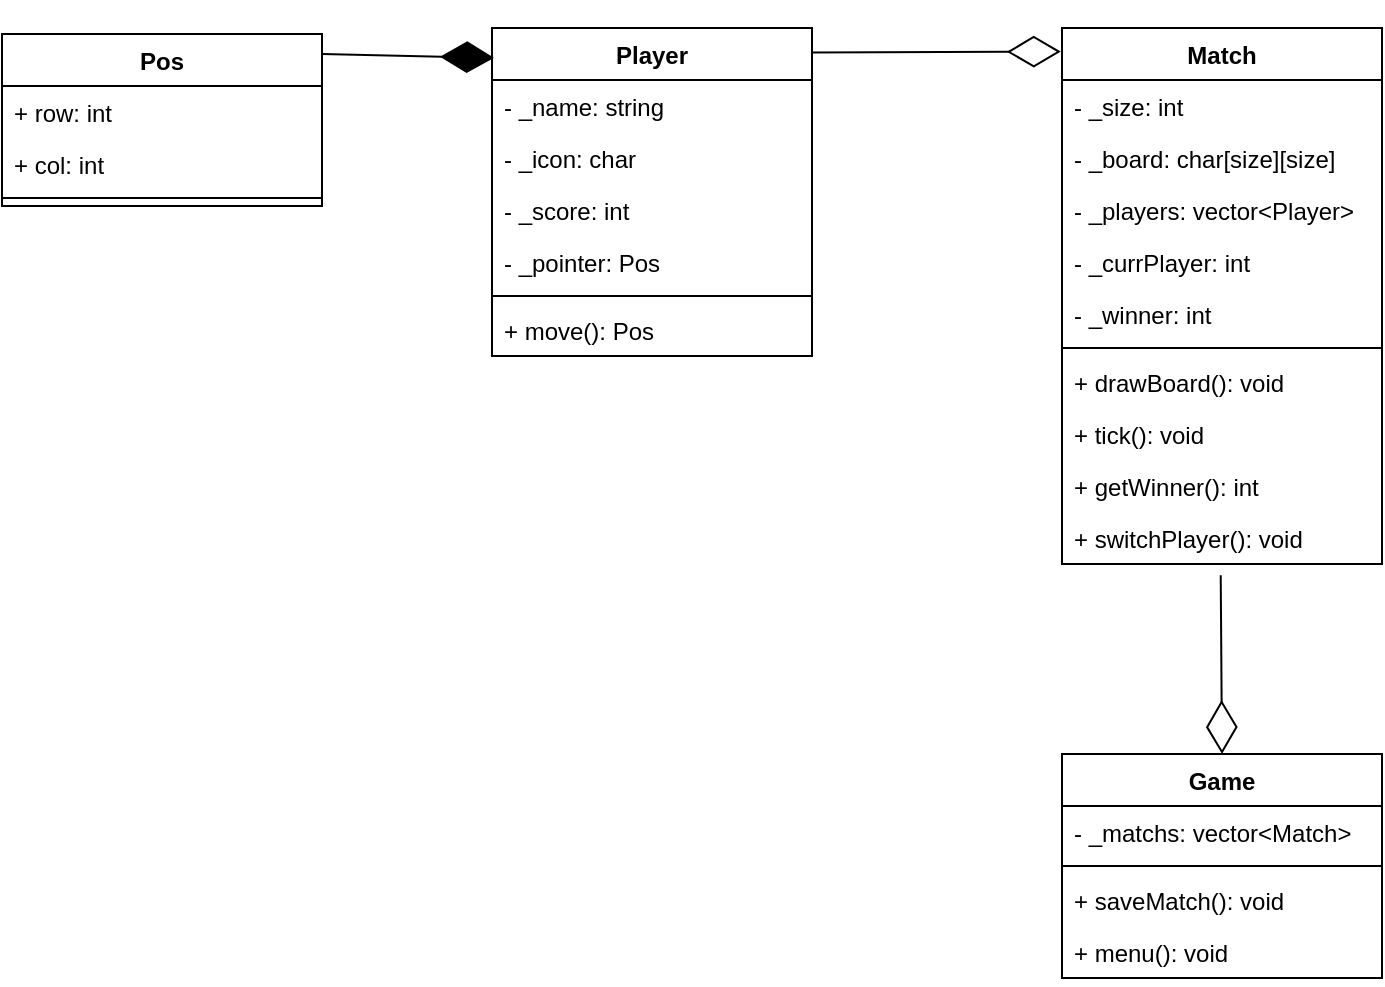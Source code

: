 <mxfile version="19.0.3" type="device"><diagram id="ZLR6UsyVgh4RHWCighXn" name="Page-1"><mxGraphModel dx="1006" dy="505" grid="1" gridSize="10" guides="1" tooltips="1" connect="1" arrows="1" fold="1" page="1" pageScale="1" pageWidth="850" pageHeight="1100" math="0" shadow="0"><root><mxCell id="0"/><mxCell id="1" parent="0"/><mxCell id="-b4qHlTg7izF_Viah-MZ-1" value="Match" style="swimlane;fontStyle=1;align=center;verticalAlign=top;childLayout=stackLayout;horizontal=1;startSize=26;horizontalStack=0;resizeParent=1;resizeParentMax=0;resizeLast=0;collapsible=1;marginBottom=0;" vertex="1" parent="1"><mxGeometry x="550" y="17" width="160" height="268" as="geometry"><mxRectangle x="550" y="17" width="70" height="26" as="alternateBounds"/></mxGeometry></mxCell><mxCell id="-b4qHlTg7izF_Viah-MZ-24" value="- _size: int" style="text;strokeColor=none;fillColor=none;align=left;verticalAlign=top;spacingLeft=4;spacingRight=4;overflow=hidden;rotatable=0;points=[[0,0.5],[1,0.5]];portConstraint=eastwest;" vertex="1" parent="-b4qHlTg7izF_Viah-MZ-1"><mxGeometry y="26" width="160" height="26" as="geometry"/></mxCell><mxCell id="-b4qHlTg7izF_Viah-MZ-5" value="- _board: char[size][size]" style="text;strokeColor=none;fillColor=none;align=left;verticalAlign=top;spacingLeft=4;spacingRight=4;overflow=hidden;rotatable=0;points=[[0,0.5],[1,0.5]];portConstraint=eastwest;" vertex="1" parent="-b4qHlTg7izF_Viah-MZ-1"><mxGeometry y="52" width="160" height="26" as="geometry"/></mxCell><mxCell id="-b4qHlTg7izF_Viah-MZ-7" value="- _players: vector&lt;Player&gt;" style="text;strokeColor=none;fillColor=none;align=left;verticalAlign=top;spacingLeft=4;spacingRight=4;overflow=hidden;rotatable=0;points=[[0,0.5],[1,0.5]];portConstraint=eastwest;" vertex="1" parent="-b4qHlTg7izF_Viah-MZ-1"><mxGeometry y="78" width="160" height="26" as="geometry"/></mxCell><mxCell id="-b4qHlTg7izF_Viah-MZ-6" value="- _currPlayer: int&#10;" style="text;strokeColor=none;fillColor=none;align=left;verticalAlign=top;spacingLeft=4;spacingRight=4;overflow=hidden;rotatable=0;points=[[0,0.5],[1,0.5]];portConstraint=eastwest;" vertex="1" parent="-b4qHlTg7izF_Viah-MZ-1"><mxGeometry y="104" width="160" height="26" as="geometry"/></mxCell><mxCell id="-b4qHlTg7izF_Viah-MZ-36" value="- _winner: int" style="text;strokeColor=none;fillColor=none;align=left;verticalAlign=top;spacingLeft=4;spacingRight=4;overflow=hidden;rotatable=0;points=[[0,0.5],[1,0.5]];portConstraint=eastwest;" vertex="1" parent="-b4qHlTg7izF_Viah-MZ-1"><mxGeometry y="130" width="160" height="26" as="geometry"/></mxCell><mxCell id="-b4qHlTg7izF_Viah-MZ-3" value="" style="line;strokeWidth=1;fillColor=none;align=left;verticalAlign=middle;spacingTop=-1;spacingLeft=3;spacingRight=3;rotatable=0;labelPosition=right;points=[];portConstraint=eastwest;" vertex="1" parent="-b4qHlTg7izF_Viah-MZ-1"><mxGeometry y="156" width="160" height="8" as="geometry"/></mxCell><mxCell id="-b4qHlTg7izF_Viah-MZ-4" value="+ drawBoard(): void " style="text;strokeColor=none;fillColor=none;align=left;verticalAlign=top;spacingLeft=4;spacingRight=4;overflow=hidden;rotatable=0;points=[[0,0.5],[1,0.5]];portConstraint=eastwest;" vertex="1" parent="-b4qHlTg7izF_Viah-MZ-1"><mxGeometry y="164" width="160" height="26" as="geometry"/></mxCell><mxCell id="-b4qHlTg7izF_Viah-MZ-8" value="+ tick(): void" style="text;strokeColor=none;fillColor=none;align=left;verticalAlign=top;spacingLeft=4;spacingRight=4;overflow=hidden;rotatable=0;points=[[0,0.5],[1,0.5]];portConstraint=eastwest;" vertex="1" parent="-b4qHlTg7izF_Viah-MZ-1"><mxGeometry y="190" width="160" height="26" as="geometry"/></mxCell><mxCell id="-b4qHlTg7izF_Viah-MZ-25" value="+ getWinner(): int" style="text;strokeColor=none;fillColor=none;align=left;verticalAlign=top;spacingLeft=4;spacingRight=4;overflow=hidden;rotatable=0;points=[[0,0.5],[1,0.5]];portConstraint=eastwest;" vertex="1" parent="-b4qHlTg7izF_Viah-MZ-1"><mxGeometry y="216" width="160" height="26" as="geometry"/></mxCell><mxCell id="-b4qHlTg7izF_Viah-MZ-26" value="+ switchPlayer(): void" style="text;strokeColor=none;fillColor=none;align=left;verticalAlign=top;spacingLeft=4;spacingRight=4;overflow=hidden;rotatable=0;points=[[0,0.5],[1,0.5]];portConstraint=eastwest;" vertex="1" parent="-b4qHlTg7izF_Viah-MZ-1"><mxGeometry y="242" width="160" height="26" as="geometry"/></mxCell><mxCell id="-b4qHlTg7izF_Viah-MZ-9" value="Player" style="swimlane;fontStyle=1;align=center;verticalAlign=top;childLayout=stackLayout;horizontal=1;startSize=26;horizontalStack=0;resizeParent=1;resizeParentMax=0;resizeLast=0;collapsible=1;marginBottom=0;" vertex="1" parent="1"><mxGeometry x="265" y="17" width="160" height="164" as="geometry"/></mxCell><mxCell id="-b4qHlTg7izF_Viah-MZ-10" value="- _name: string" style="text;strokeColor=none;fillColor=none;align=left;verticalAlign=top;spacingLeft=4;spacingRight=4;overflow=hidden;rotatable=0;points=[[0,0.5],[1,0.5]];portConstraint=eastwest;" vertex="1" parent="-b4qHlTg7izF_Viah-MZ-9"><mxGeometry y="26" width="160" height="26" as="geometry"/></mxCell><mxCell id="-b4qHlTg7izF_Viah-MZ-13" value="- _icon: char" style="text;strokeColor=none;fillColor=none;align=left;verticalAlign=top;spacingLeft=4;spacingRight=4;overflow=hidden;rotatable=0;points=[[0,0.5],[1,0.5]];portConstraint=eastwest;" vertex="1" parent="-b4qHlTg7izF_Viah-MZ-9"><mxGeometry y="52" width="160" height="26" as="geometry"/></mxCell><mxCell id="-b4qHlTg7izF_Viah-MZ-14" value="- _score: int" style="text;strokeColor=none;fillColor=none;align=left;verticalAlign=top;spacingLeft=4;spacingRight=4;overflow=hidden;rotatable=0;points=[[0,0.5],[1,0.5]];portConstraint=eastwest;" vertex="1" parent="-b4qHlTg7izF_Viah-MZ-9"><mxGeometry y="78" width="160" height="26" as="geometry"/></mxCell><mxCell id="-b4qHlTg7izF_Viah-MZ-15" value="- _pointer: Pos" style="text;strokeColor=none;fillColor=none;align=left;verticalAlign=top;spacingLeft=4;spacingRight=4;overflow=hidden;rotatable=0;points=[[0,0.5],[1,0.5]];portConstraint=eastwest;" vertex="1" parent="-b4qHlTg7izF_Viah-MZ-9"><mxGeometry y="104" width="160" height="26" as="geometry"/></mxCell><mxCell id="-b4qHlTg7izF_Viah-MZ-11" value="" style="line;strokeWidth=1;fillColor=none;align=left;verticalAlign=middle;spacingTop=-1;spacingLeft=3;spacingRight=3;rotatable=0;labelPosition=right;points=[];portConstraint=eastwest;" vertex="1" parent="-b4qHlTg7izF_Viah-MZ-9"><mxGeometry y="130" width="160" height="8" as="geometry"/></mxCell><mxCell id="-b4qHlTg7izF_Viah-MZ-12" value="+ move(): Pos" style="text;strokeColor=none;fillColor=none;align=left;verticalAlign=top;spacingLeft=4;spacingRight=4;overflow=hidden;rotatable=0;points=[[0,0.5],[1,0.5]];portConstraint=eastwest;" vertex="1" parent="-b4qHlTg7izF_Viah-MZ-9"><mxGeometry y="138" width="160" height="26" as="geometry"/></mxCell><mxCell id="-b4qHlTg7izF_Viah-MZ-16" value="Pos" style="swimlane;fontStyle=1;align=center;verticalAlign=top;childLayout=stackLayout;horizontal=1;startSize=26;horizontalStack=0;resizeParent=1;resizeParentMax=0;resizeLast=0;collapsible=1;marginBottom=0;" vertex="1" parent="1"><mxGeometry x="20" y="20" width="160" height="86" as="geometry"/></mxCell><mxCell id="-b4qHlTg7izF_Viah-MZ-17" value="+ row: int" style="text;strokeColor=none;fillColor=none;align=left;verticalAlign=top;spacingLeft=4;spacingRight=4;overflow=hidden;rotatable=0;points=[[0,0.5],[1,0.5]];portConstraint=eastwest;" vertex="1" parent="-b4qHlTg7izF_Viah-MZ-16"><mxGeometry y="26" width="160" height="26" as="geometry"/></mxCell><mxCell id="-b4qHlTg7izF_Viah-MZ-20" value="+ col: int" style="text;strokeColor=none;fillColor=none;align=left;verticalAlign=top;spacingLeft=4;spacingRight=4;overflow=hidden;rotatable=0;points=[[0,0.5],[1,0.5]];portConstraint=eastwest;" vertex="1" parent="-b4qHlTg7izF_Viah-MZ-16"><mxGeometry y="52" width="160" height="26" as="geometry"/></mxCell><mxCell id="-b4qHlTg7izF_Viah-MZ-18" value="" style="line;strokeWidth=1;fillColor=none;align=left;verticalAlign=middle;spacingTop=-1;spacingLeft=3;spacingRight=3;rotatable=0;labelPosition=right;points=[];portConstraint=eastwest;" vertex="1" parent="-b4qHlTg7izF_Viah-MZ-16"><mxGeometry y="78" width="160" height="8" as="geometry"/></mxCell><mxCell id="-b4qHlTg7izF_Viah-MZ-21" value="" style="endArrow=diamondThin;endFill=1;endSize=24;html=1;rounded=0;exitX=1;exitY=0.116;exitDx=0;exitDy=0;entryX=0.006;entryY=0.091;entryDx=0;entryDy=0;entryPerimeter=0;exitPerimeter=0;" edge="1" parent="1" source="-b4qHlTg7izF_Viah-MZ-16" target="-b4qHlTg7izF_Viah-MZ-9"><mxGeometry width="160" relative="1" as="geometry"><mxPoint x="340" y="180" as="sourcePoint"/><mxPoint x="260" y="52" as="targetPoint"/></mxGeometry></mxCell><mxCell id="-b4qHlTg7izF_Viah-MZ-22" value="" style="endArrow=diamondThin;endFill=0;endSize=24;html=1;rounded=0;exitX=0.998;exitY=0.075;exitDx=0;exitDy=0;entryX=-0.004;entryY=0.044;entryDx=0;entryDy=0;exitPerimeter=0;entryPerimeter=0;" edge="1" parent="1" source="-b4qHlTg7izF_Viah-MZ-9" target="-b4qHlTg7izF_Viah-MZ-1"><mxGeometry width="160" relative="1" as="geometry"><mxPoint x="340" y="180" as="sourcePoint"/><mxPoint x="500" y="180" as="targetPoint"/></mxGeometry></mxCell><mxCell id="-b4qHlTg7izF_Viah-MZ-28" value="Game" style="swimlane;fontStyle=1;align=center;verticalAlign=top;childLayout=stackLayout;horizontal=1;startSize=26;horizontalStack=0;resizeParent=1;resizeParentMax=0;resizeLast=0;collapsible=1;marginBottom=0;" vertex="1" parent="1"><mxGeometry x="550" y="380" width="160" height="112" as="geometry"/></mxCell><mxCell id="-b4qHlTg7izF_Viah-MZ-29" value="- _matchs: vector&lt;Match&gt;" style="text;strokeColor=none;fillColor=none;align=left;verticalAlign=top;spacingLeft=4;spacingRight=4;overflow=hidden;rotatable=0;points=[[0,0.5],[1,0.5]];portConstraint=eastwest;" vertex="1" parent="-b4qHlTg7izF_Viah-MZ-28"><mxGeometry y="26" width="160" height="26" as="geometry"/></mxCell><mxCell id="-b4qHlTg7izF_Viah-MZ-30" value="" style="line;strokeWidth=1;fillColor=none;align=left;verticalAlign=middle;spacingTop=-1;spacingLeft=3;spacingRight=3;rotatable=0;labelPosition=right;points=[];portConstraint=eastwest;" vertex="1" parent="-b4qHlTg7izF_Viah-MZ-28"><mxGeometry y="52" width="160" height="8" as="geometry"/></mxCell><mxCell id="-b4qHlTg7izF_Viah-MZ-33" value="+ saveMatch(): void" style="text;strokeColor=none;fillColor=none;align=left;verticalAlign=top;spacingLeft=4;spacingRight=4;overflow=hidden;rotatable=0;points=[[0,0.5],[1,0.5]];portConstraint=eastwest;" vertex="1" parent="-b4qHlTg7izF_Viah-MZ-28"><mxGeometry y="60" width="160" height="26" as="geometry"/></mxCell><mxCell id="-b4qHlTg7izF_Viah-MZ-34" value="+ menu(): void" style="text;strokeColor=none;fillColor=none;align=left;verticalAlign=top;spacingLeft=4;spacingRight=4;overflow=hidden;rotatable=0;points=[[0,0.5],[1,0.5]];portConstraint=eastwest;" vertex="1" parent="-b4qHlTg7izF_Viah-MZ-28"><mxGeometry y="86" width="160" height="26" as="geometry"/></mxCell><mxCell id="-b4qHlTg7izF_Viah-MZ-35" value="" style="endArrow=diamondThin;endFill=0;endSize=24;html=1;rounded=0;entryX=0.5;entryY=0;entryDx=0;entryDy=0;exitX=0.496;exitY=1.218;exitDx=0;exitDy=0;exitPerimeter=0;" edge="1" parent="1" source="-b4qHlTg7izF_Viah-MZ-26" target="-b4qHlTg7izF_Viah-MZ-28"><mxGeometry width="160" relative="1" as="geometry"><mxPoint x="630" y="313.34" as="sourcePoint"/><mxPoint x="500" y="280" as="targetPoint"/></mxGeometry></mxCell></root></mxGraphModel></diagram></mxfile>